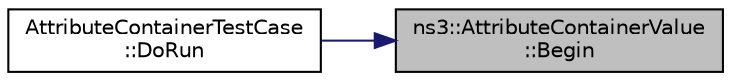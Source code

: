 digraph "ns3::AttributeContainerValue::Begin"
{
 // LATEX_PDF_SIZE
  edge [fontname="Helvetica",fontsize="10",labelfontname="Helvetica",labelfontsize="10"];
  node [fontname="Helvetica",fontsize="10",shape=record];
  rankdir="RL";
  Node1 [label="ns3::AttributeContainerValue\l::Begin",height=0.2,width=0.4,color="black", fillcolor="grey75", style="filled", fontcolor="black",tooltip="NS3-style beginning of container."];
  Node1 -> Node2 [dir="back",color="midnightblue",fontsize="10",style="solid",fontname="Helvetica"];
  Node2 [label="AttributeContainerTestCase\l::DoRun",height=0.2,width=0.4,color="black", fillcolor="white", style="filled",URL="$class_attribute_container_test_case.html#ace990324ee08e56c9f33c5baaa8a0b0e",tooltip="Implementation to actually run this TestCase."];
}
